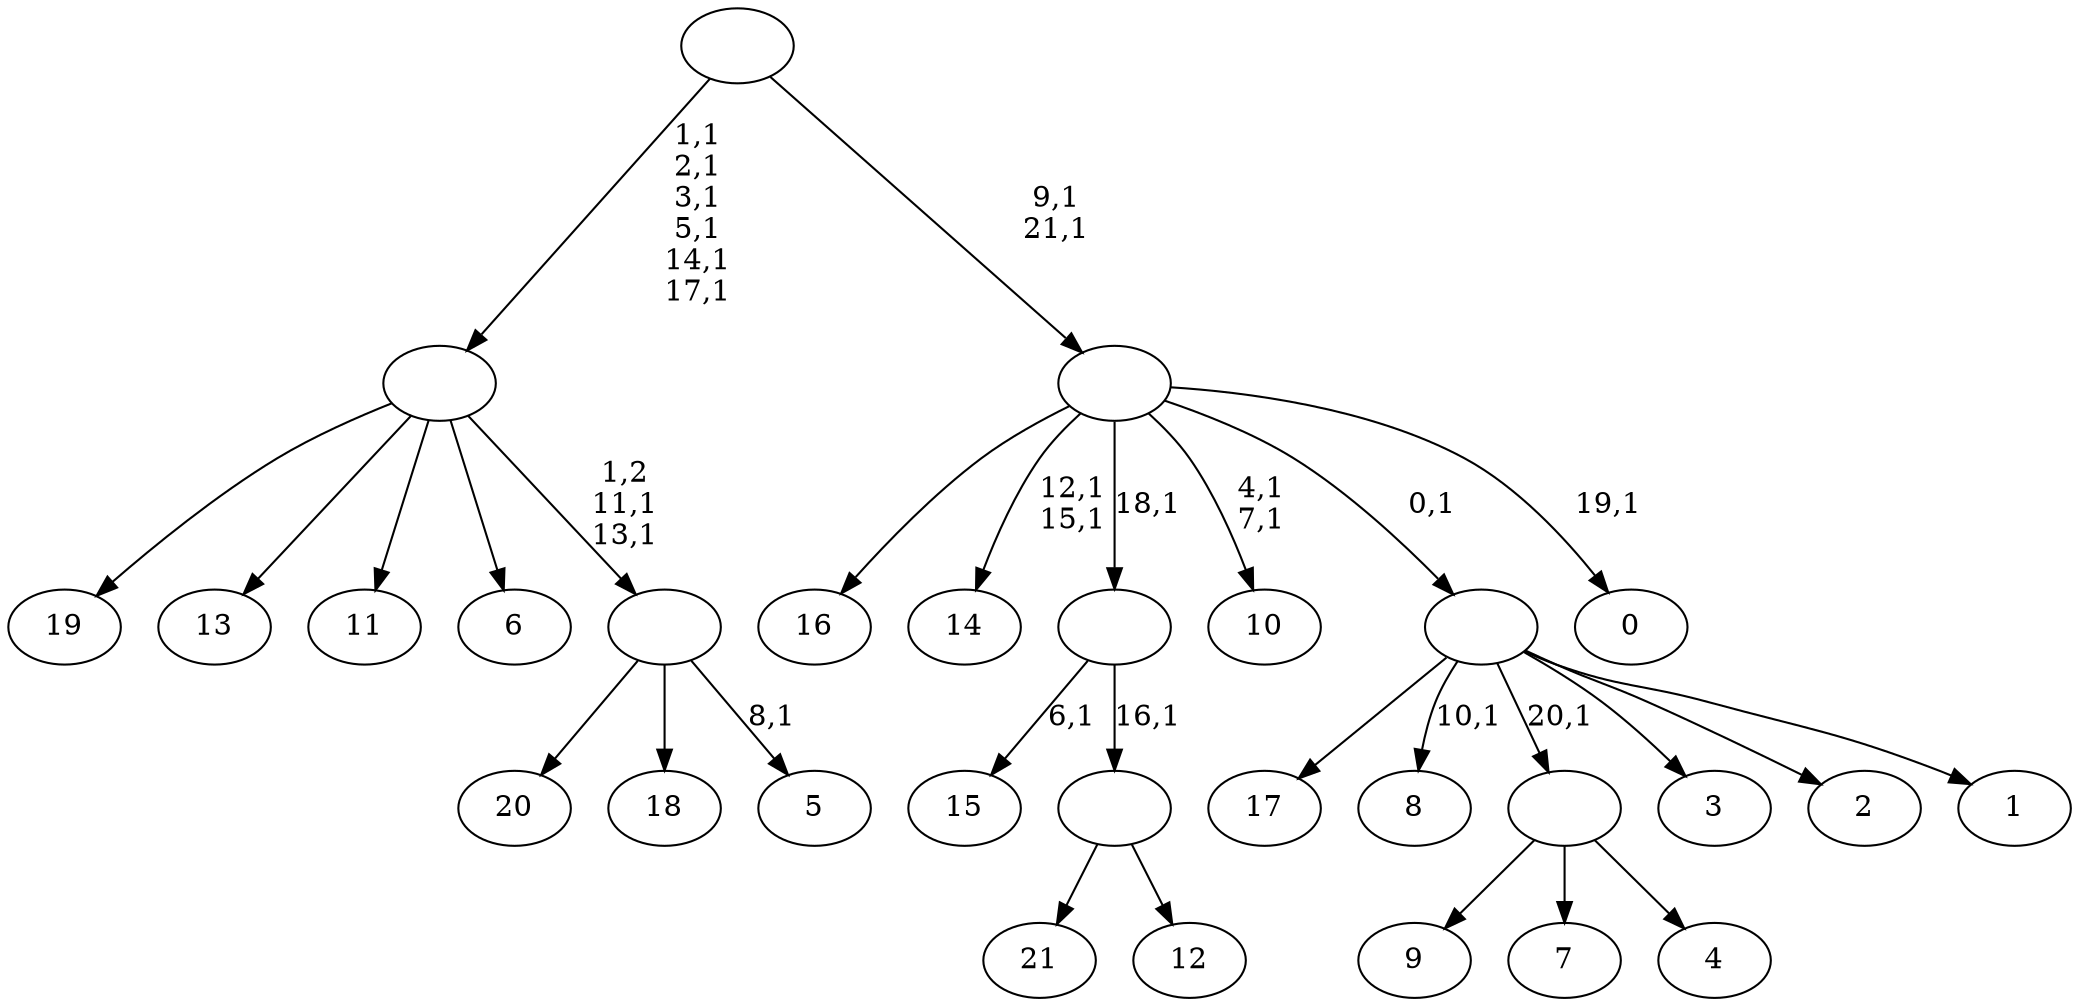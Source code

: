 digraph T {
	44 [label="21"]
	43 [label="20"]
	42 [label="19"]
	41 [label="18"]
	40 [label="17"]
	39 [label="16"]
	38 [label="15"]
	36 [label="14"]
	33 [label="13"]
	32 [label="12"]
	31 [label=""]
	30 [label=""]
	29 [label="11"]
	28 [label="10"]
	25 [label="9"]
	24 [label="8"]
	22 [label="7"]
	21 [label="6"]
	20 [label="5"]
	18 [label=""]
	16 [label=""]
	10 [label="4"]
	9 [label=""]
	8 [label="3"]
	7 [label="2"]
	6 [label="1"]
	5 [label=""]
	4 [label="0"]
	2 [label=""]
	0 [label=""]
	31 -> 44 [label=""]
	31 -> 32 [label=""]
	30 -> 38 [label="6,1"]
	30 -> 31 [label="16,1"]
	18 -> 20 [label="8,1"]
	18 -> 43 [label=""]
	18 -> 41 [label=""]
	16 -> 18 [label="1,2\n11,1\n13,1"]
	16 -> 42 [label=""]
	16 -> 33 [label=""]
	16 -> 29 [label=""]
	16 -> 21 [label=""]
	9 -> 25 [label=""]
	9 -> 22 [label=""]
	9 -> 10 [label=""]
	5 -> 24 [label="10,1"]
	5 -> 40 [label=""]
	5 -> 9 [label="20,1"]
	5 -> 8 [label=""]
	5 -> 7 [label=""]
	5 -> 6 [label=""]
	2 -> 4 [label="19,1"]
	2 -> 28 [label="4,1\n7,1"]
	2 -> 36 [label="12,1\n15,1"]
	2 -> 39 [label=""]
	2 -> 30 [label="18,1"]
	2 -> 5 [label="0,1"]
	0 -> 2 [label="9,1\n21,1"]
	0 -> 16 [label="1,1\n2,1\n3,1\n5,1\n14,1\n17,1"]
}
